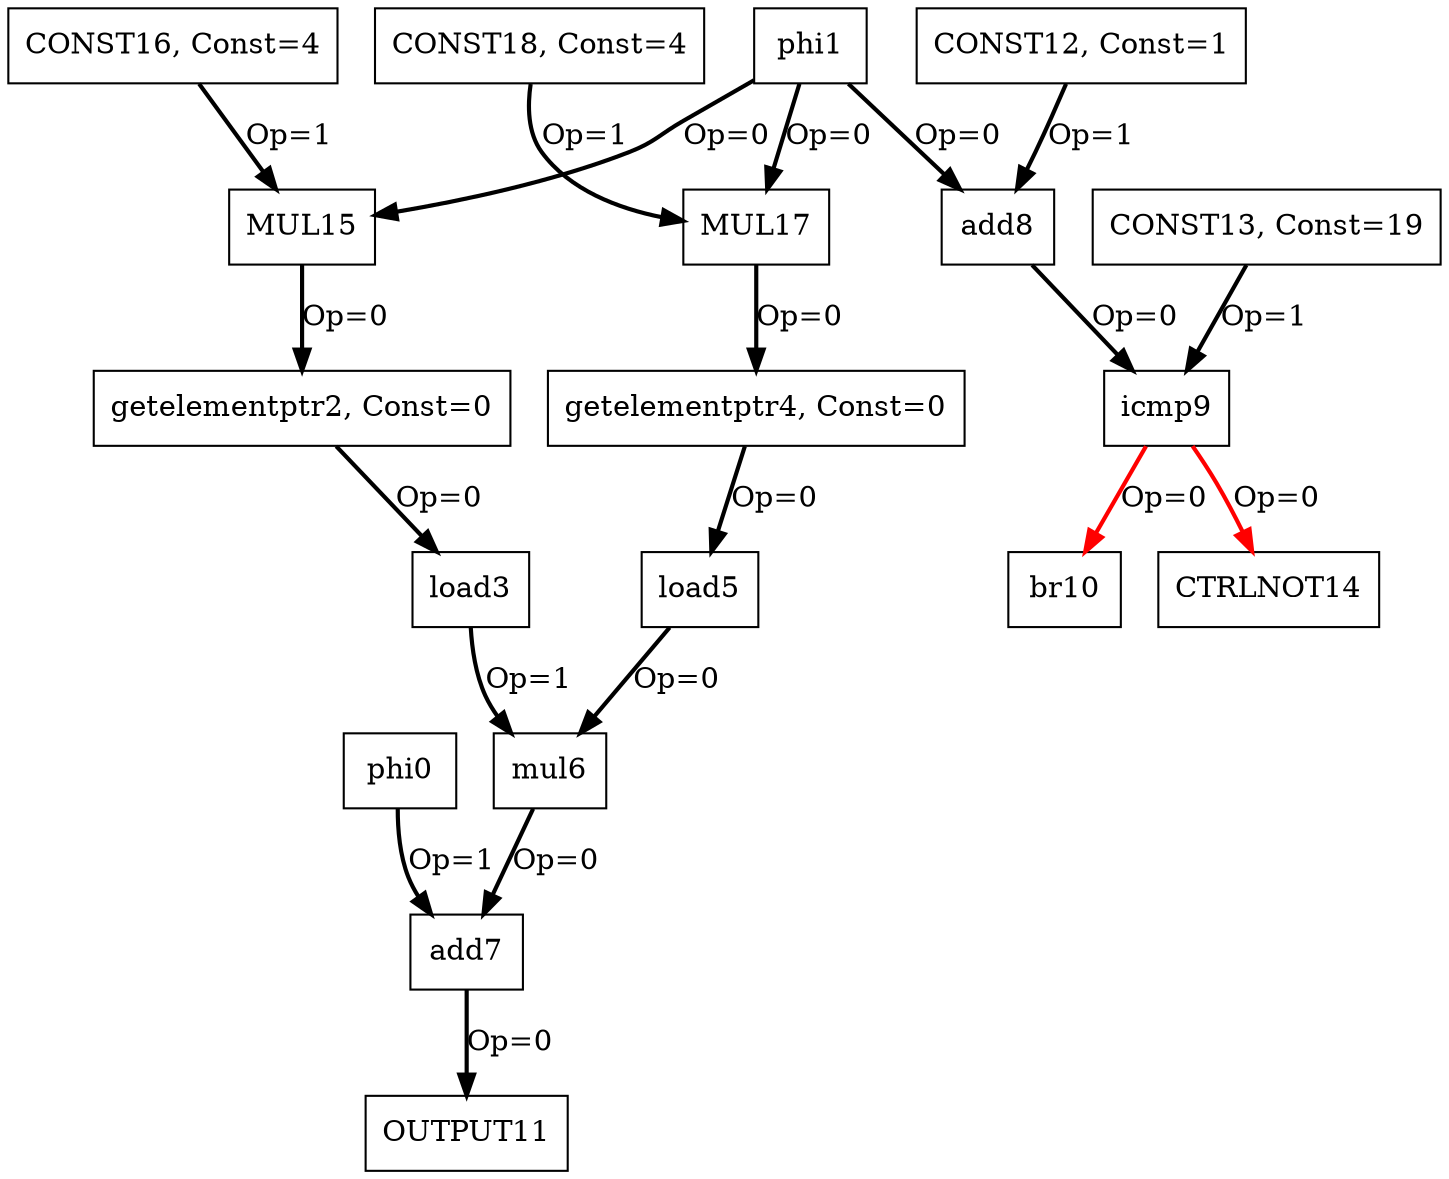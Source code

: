 Digraph G {
phi0[label = "phi0", shape = box, color = black];
phi1[label = "phi1", shape = box, color = black];
getelementptr2[label = "getelementptr2, Const=0", shape = box, color = black];
load3[label = "load3", shape = box, color = black];
getelementptr4[label = "getelementptr4, Const=0", shape = box, color = black];
load5[label = "load5", shape = box, color = black];
mul6[label = "mul6", shape = box, color = black];
add7[label = "add7", shape = box, color = black];
add8[label = "add8", shape = box, color = black];
icmp9[label = "icmp9", shape = box, color = black];
br10[label = "br10", shape = box, color = black];
OUTPUT11[label = "OUTPUT11", shape = box, color = black];
CONST12[label = "CONST12, Const=1", shape = box, color = black];
CONST13[label = "CONST13, Const=19", shape = box, color = black];
CTRLNOT14[label = "CTRLNOT14", shape = box, color = black];
MUL15[label = "MUL15", shape = box, color = black];
CONST16[label = "CONST16, Const=4", shape = box, color = black];
MUL17[label = "MUL17", shape = box, color = black];
CONST18[label = "CONST18, Const=4", shape = box, color = black];
phi0 -> add7[color = black, style = bold, label = "Op=1"];
phi1 -> add8[color = black, style = bold, label = "Op=0"];
getelementptr2 -> load3[color = black, style = bold, label = "Op=0"];
load3 -> mul6[color = black, style = bold, label = "Op=1"];
getelementptr4 -> load5[color = black, style = bold, label = "Op=0"];
load5 -> mul6[color = black, style = bold, label = "Op=0"];
mul6 -> add7[color = black, style = bold, label = "Op=0"];
add7 -> OUTPUT11[color = black, style = bold, label = "Op=0"];
CONST12 -> add8[color = black, style = bold, label = "Op=1"];
add8 -> icmp9[color = black, style = bold, label = "Op=0"];
CONST13 -> icmp9[color = black, style = bold, label = "Op=1"];
icmp9 -> br10[color = red, style = bold, label = "Op=0"];
icmp9 -> CTRLNOT14[color = red, style = bold, label = "Op=0"];
phi1 -> MUL15[color = black, style = bold, label = "Op=0"];
CONST16 -> MUL15[color = black, style = bold, label = "Op=1"];
MUL15 -> getelementptr2[color = black, style = bold, label = "Op=0"];
phi1 -> MUL17[color = black, style = bold, label = "Op=0"];
CONST18 -> MUL17[color = black, style = bold, label = "Op=1"];
MUL17 -> getelementptr4[color = black, style = bold, label = "Op=0"];
}
